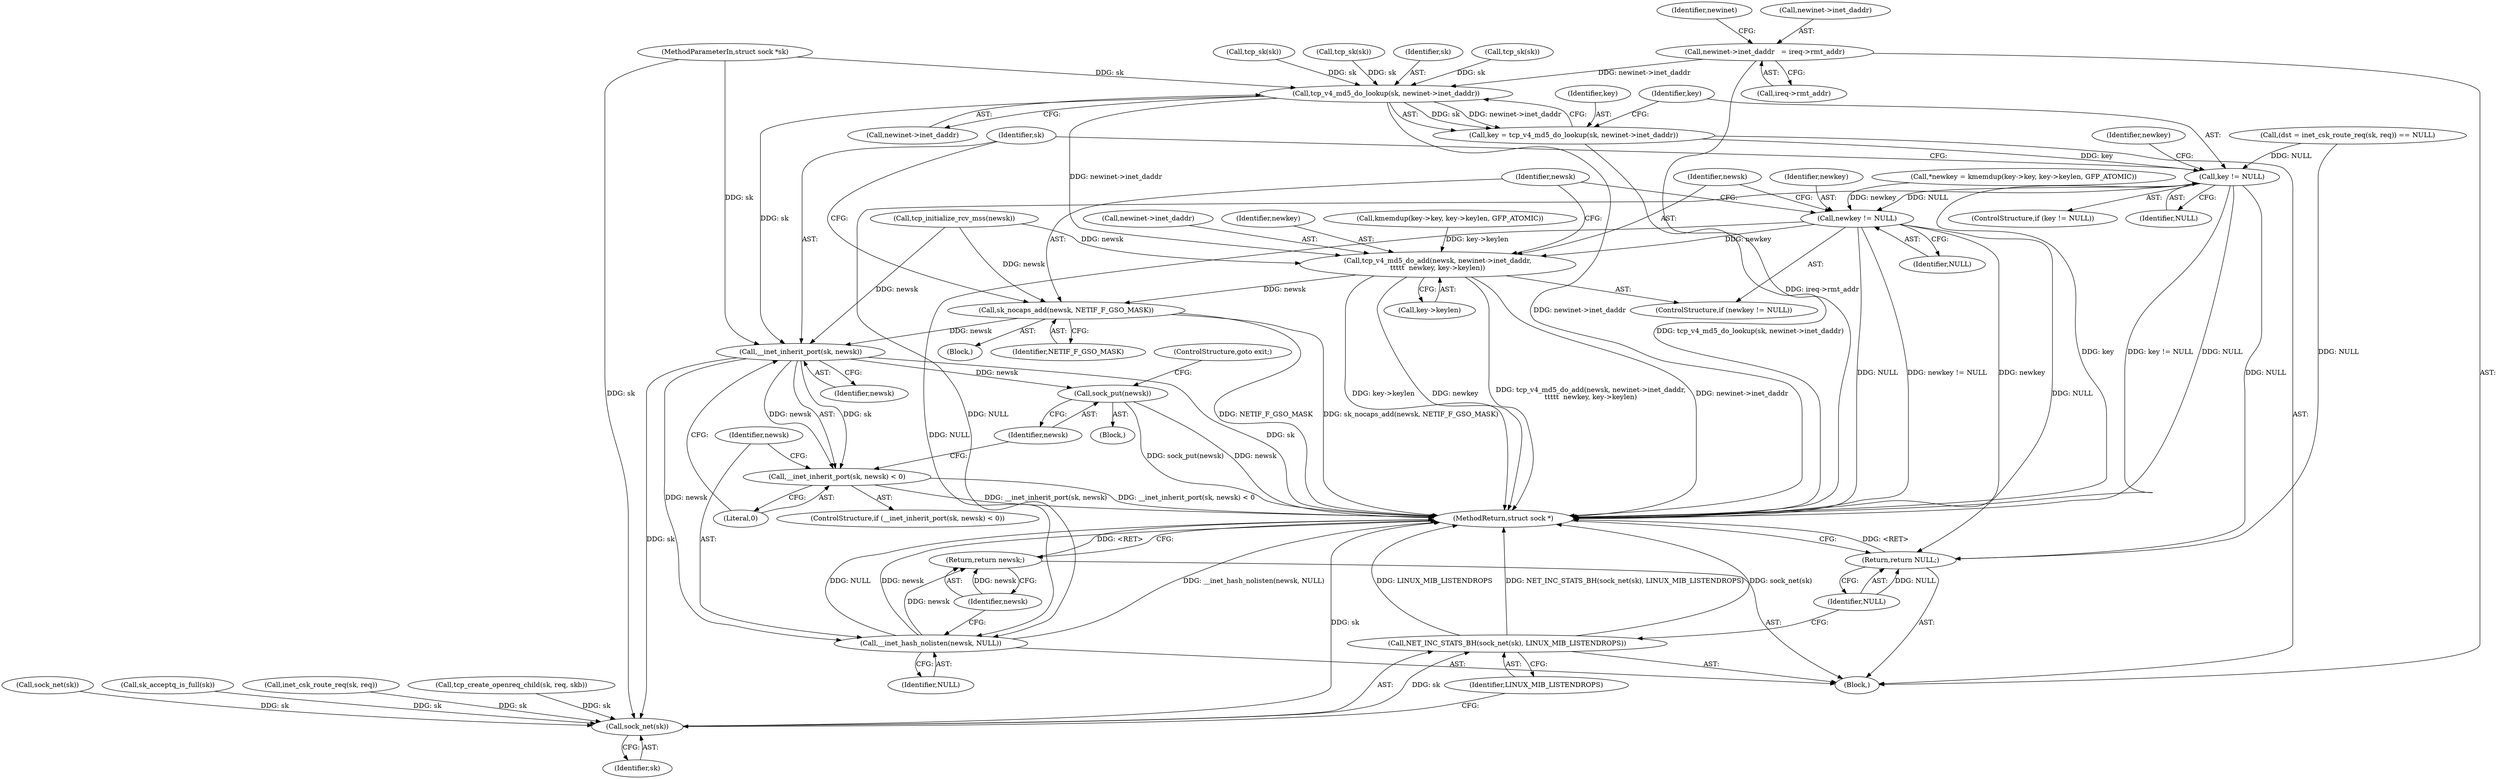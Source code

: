 digraph "0_linux_f6d8bd051c391c1c0458a30b2a7abcd939329259_31@pointer" {
"1000159" [label="(Call,newinet->inet_daddr   = ireq->rmt_addr)"];
"1000279" [label="(Call,tcp_v4_md5_do_lookup(sk, newinet->inet_daddr))"];
"1000277" [label="(Call,key = tcp_v4_md5_do_lookup(sk, newinet->inet_daddr))"];
"1000285" [label="(Call,key != NULL)"];
"1000301" [label="(Call,newkey != NULL)"];
"1000304" [label="(Call,tcp_v4_md5_do_add(newsk, newinet->inet_daddr,\n\t\t\t\t\t  newkey, key->keylen))"];
"1000313" [label="(Call,sk_nocaps_add(newsk, NETIF_F_GSO_MASK))"];
"1000318" [label="(Call,__inet_inherit_port(sk, newsk))"];
"1000317" [label="(Call,__inet_inherit_port(sk, newsk) < 0)"];
"1000323" [label="(Call,sock_put(newsk))"];
"1000326" [label="(Call,__inet_hash_nolisten(newsk, NULL))"];
"1000329" [label="(Return,return newsk;)"];
"1000341" [label="(Call,sock_net(sk))"];
"1000340" [label="(Call,NET_INC_STATS_BH(sock_net(sk), LINUX_MIB_LISTENDROPS))"];
"1000344" [label="(Return,return NULL;)"];
"1000285" [label="(Call,key != NULL)"];
"1000324" [label="(Identifier,newsk)"];
"1000343" [label="(Identifier,LINUX_MIB_LISTENDROPS)"];
"1000326" [label="(Call,__inet_hash_nolisten(newsk, NULL))"];
"1000277" [label="(Call,key = tcp_v4_md5_do_lookup(sk, newinet->inet_daddr))"];
"1000279" [label="(Call,tcp_v4_md5_do_lookup(sk, newinet->inet_daddr))"];
"1000302" [label="(Identifier,newkey)"];
"1000291" [label="(Identifier,newkey)"];
"1000163" [label="(Call,ireq->rmt_addr)"];
"1000315" [label="(Identifier,NETIF_F_GSO_MASK)"];
"1000303" [label="(Identifier,NULL)"];
"1000278" [label="(Identifier,key)"];
"1000340" [label="(Call,NET_INC_STATS_BH(sock_net(sk), LINUX_MIB_LISTENDROPS))"];
"1000288" [label="(Block,)"];
"1000327" [label="(Identifier,newsk)"];
"1000251" [label="(Call,tcp_sk(sk))"];
"1000333" [label="(Call,sock_net(sk))"];
"1000114" [label="(Call,sk_acceptq_is_full(sk))"];
"1000286" [label="(Identifier,key)"];
"1000325" [label="(ControlStructure,goto exit;)"];
"1000275" [label="(Call,tcp_initialize_rcv_mss(newsk))"];
"1000124" [label="(Call,inet_csk_route_req(sk, req))"];
"1000284" [label="(ControlStructure,if (key != NULL))"];
"1000258" [label="(Call,tcp_sk(sk))"];
"1000319" [label="(Identifier,sk)"];
"1000328" [label="(Identifier,NULL)"];
"1000323" [label="(Call,sock_put(newsk))"];
"1000300" [label="(ControlStructure,if (newkey != NULL))"];
"1000304" [label="(Call,tcp_v4_md5_do_add(newsk, newinet->inet_daddr,\n\t\t\t\t\t  newkey, key->keylen))"];
"1000346" [label="(MethodReturn,struct sock *)"];
"1000342" [label="(Identifier,sk)"];
"1000322" [label="(Block,)"];
"1000168" [label="(Identifier,newinet)"];
"1000320" [label="(Identifier,newsk)"];
"1000301" [label="(Call,newkey != NULL)"];
"1000318" [label="(Call,__inet_inherit_port(sk, newsk))"];
"1000281" [label="(Call,newinet->inet_daddr)"];
"1000131" [label="(Call,tcp_create_openreq_child(sk, req, skb))"];
"1000345" [label="(Identifier,NULL)"];
"1000306" [label="(Call,newinet->inet_daddr)"];
"1000159" [label="(Call,newinet->inet_daddr   = ireq->rmt_addr)"];
"1000287" [label="(Identifier,NULL)"];
"1000344" [label="(Return,return NULL;)"];
"1000310" [label="(Call,key->keylen)"];
"1000313" [label="(Call,sk_nocaps_add(newsk, NETIF_F_GSO_MASK))"];
"1000280" [label="(Identifier,sk)"];
"1000317" [label="(Call,__inet_inherit_port(sk, newsk) < 0)"];
"1000107" [label="(Block,)"];
"1000321" [label="(Literal,0)"];
"1000271" [label="(Call,tcp_sk(sk))"];
"1000341" [label="(Call,sock_net(sk))"];
"1000330" [label="(Identifier,newsk)"];
"1000316" [label="(ControlStructure,if (__inet_inherit_port(sk, newsk) < 0))"];
"1000329" [label="(Return,return newsk;)"];
"1000103" [label="(MethodParameterIn,struct sock *sk)"];
"1000160" [label="(Call,newinet->inet_daddr)"];
"1000314" [label="(Identifier,newsk)"];
"1000309" [label="(Identifier,newkey)"];
"1000121" [label="(Call,(dst = inet_csk_route_req(sk, req)) == NULL)"];
"1000305" [label="(Identifier,newsk)"];
"1000292" [label="(Call,kmemdup(key->key, key->keylen, GFP_ATOMIC))"];
"1000290" [label="(Call,*newkey = kmemdup(key->key, key->keylen, GFP_ATOMIC))"];
"1000159" -> "1000107"  [label="AST: "];
"1000159" -> "1000163"  [label="CFG: "];
"1000160" -> "1000159"  [label="AST: "];
"1000163" -> "1000159"  [label="AST: "];
"1000168" -> "1000159"  [label="CFG: "];
"1000159" -> "1000346"  [label="DDG: ireq->rmt_addr"];
"1000159" -> "1000279"  [label="DDG: newinet->inet_daddr"];
"1000279" -> "1000277"  [label="AST: "];
"1000279" -> "1000281"  [label="CFG: "];
"1000280" -> "1000279"  [label="AST: "];
"1000281" -> "1000279"  [label="AST: "];
"1000277" -> "1000279"  [label="CFG: "];
"1000279" -> "1000346"  [label="DDG: newinet->inet_daddr"];
"1000279" -> "1000277"  [label="DDG: sk"];
"1000279" -> "1000277"  [label="DDG: newinet->inet_daddr"];
"1000258" -> "1000279"  [label="DDG: sk"];
"1000271" -> "1000279"  [label="DDG: sk"];
"1000251" -> "1000279"  [label="DDG: sk"];
"1000103" -> "1000279"  [label="DDG: sk"];
"1000279" -> "1000304"  [label="DDG: newinet->inet_daddr"];
"1000279" -> "1000318"  [label="DDG: sk"];
"1000277" -> "1000107"  [label="AST: "];
"1000278" -> "1000277"  [label="AST: "];
"1000286" -> "1000277"  [label="CFG: "];
"1000277" -> "1000346"  [label="DDG: tcp_v4_md5_do_lookup(sk, newinet->inet_daddr)"];
"1000277" -> "1000285"  [label="DDG: key"];
"1000285" -> "1000284"  [label="AST: "];
"1000285" -> "1000287"  [label="CFG: "];
"1000286" -> "1000285"  [label="AST: "];
"1000287" -> "1000285"  [label="AST: "];
"1000291" -> "1000285"  [label="CFG: "];
"1000319" -> "1000285"  [label="CFG: "];
"1000285" -> "1000346"  [label="DDG: key"];
"1000285" -> "1000346"  [label="DDG: key != NULL"];
"1000285" -> "1000346"  [label="DDG: NULL"];
"1000121" -> "1000285"  [label="DDG: NULL"];
"1000285" -> "1000301"  [label="DDG: NULL"];
"1000285" -> "1000326"  [label="DDG: NULL"];
"1000285" -> "1000344"  [label="DDG: NULL"];
"1000301" -> "1000300"  [label="AST: "];
"1000301" -> "1000303"  [label="CFG: "];
"1000302" -> "1000301"  [label="AST: "];
"1000303" -> "1000301"  [label="AST: "];
"1000305" -> "1000301"  [label="CFG: "];
"1000314" -> "1000301"  [label="CFG: "];
"1000301" -> "1000346"  [label="DDG: NULL"];
"1000301" -> "1000346"  [label="DDG: newkey != NULL"];
"1000301" -> "1000346"  [label="DDG: newkey"];
"1000290" -> "1000301"  [label="DDG: newkey"];
"1000301" -> "1000304"  [label="DDG: newkey"];
"1000301" -> "1000326"  [label="DDG: NULL"];
"1000301" -> "1000344"  [label="DDG: NULL"];
"1000304" -> "1000300"  [label="AST: "];
"1000304" -> "1000310"  [label="CFG: "];
"1000305" -> "1000304"  [label="AST: "];
"1000306" -> "1000304"  [label="AST: "];
"1000309" -> "1000304"  [label="AST: "];
"1000310" -> "1000304"  [label="AST: "];
"1000314" -> "1000304"  [label="CFG: "];
"1000304" -> "1000346"  [label="DDG: key->keylen"];
"1000304" -> "1000346"  [label="DDG: newkey"];
"1000304" -> "1000346"  [label="DDG: tcp_v4_md5_do_add(newsk, newinet->inet_daddr,\n\t\t\t\t\t  newkey, key->keylen)"];
"1000304" -> "1000346"  [label="DDG: newinet->inet_daddr"];
"1000275" -> "1000304"  [label="DDG: newsk"];
"1000292" -> "1000304"  [label="DDG: key->keylen"];
"1000304" -> "1000313"  [label="DDG: newsk"];
"1000313" -> "1000288"  [label="AST: "];
"1000313" -> "1000315"  [label="CFG: "];
"1000314" -> "1000313"  [label="AST: "];
"1000315" -> "1000313"  [label="AST: "];
"1000319" -> "1000313"  [label="CFG: "];
"1000313" -> "1000346"  [label="DDG: NETIF_F_GSO_MASK"];
"1000313" -> "1000346"  [label="DDG: sk_nocaps_add(newsk, NETIF_F_GSO_MASK)"];
"1000275" -> "1000313"  [label="DDG: newsk"];
"1000313" -> "1000318"  [label="DDG: newsk"];
"1000318" -> "1000317"  [label="AST: "];
"1000318" -> "1000320"  [label="CFG: "];
"1000319" -> "1000318"  [label="AST: "];
"1000320" -> "1000318"  [label="AST: "];
"1000321" -> "1000318"  [label="CFG: "];
"1000318" -> "1000346"  [label="DDG: sk"];
"1000318" -> "1000317"  [label="DDG: sk"];
"1000318" -> "1000317"  [label="DDG: newsk"];
"1000103" -> "1000318"  [label="DDG: sk"];
"1000275" -> "1000318"  [label="DDG: newsk"];
"1000318" -> "1000323"  [label="DDG: newsk"];
"1000318" -> "1000326"  [label="DDG: newsk"];
"1000318" -> "1000341"  [label="DDG: sk"];
"1000317" -> "1000316"  [label="AST: "];
"1000317" -> "1000321"  [label="CFG: "];
"1000321" -> "1000317"  [label="AST: "];
"1000324" -> "1000317"  [label="CFG: "];
"1000327" -> "1000317"  [label="CFG: "];
"1000317" -> "1000346"  [label="DDG: __inet_inherit_port(sk, newsk)"];
"1000317" -> "1000346"  [label="DDG: __inet_inherit_port(sk, newsk) < 0"];
"1000323" -> "1000322"  [label="AST: "];
"1000323" -> "1000324"  [label="CFG: "];
"1000324" -> "1000323"  [label="AST: "];
"1000325" -> "1000323"  [label="CFG: "];
"1000323" -> "1000346"  [label="DDG: newsk"];
"1000323" -> "1000346"  [label="DDG: sock_put(newsk)"];
"1000326" -> "1000107"  [label="AST: "];
"1000326" -> "1000328"  [label="CFG: "];
"1000327" -> "1000326"  [label="AST: "];
"1000328" -> "1000326"  [label="AST: "];
"1000330" -> "1000326"  [label="CFG: "];
"1000326" -> "1000346"  [label="DDG: __inet_hash_nolisten(newsk, NULL)"];
"1000326" -> "1000346"  [label="DDG: NULL"];
"1000326" -> "1000346"  [label="DDG: newsk"];
"1000326" -> "1000329"  [label="DDG: newsk"];
"1000329" -> "1000107"  [label="AST: "];
"1000329" -> "1000330"  [label="CFG: "];
"1000330" -> "1000329"  [label="AST: "];
"1000346" -> "1000329"  [label="CFG: "];
"1000329" -> "1000346"  [label="DDG: <RET>"];
"1000330" -> "1000329"  [label="DDG: newsk"];
"1000341" -> "1000340"  [label="AST: "];
"1000341" -> "1000342"  [label="CFG: "];
"1000342" -> "1000341"  [label="AST: "];
"1000343" -> "1000341"  [label="CFG: "];
"1000341" -> "1000346"  [label="DDG: sk"];
"1000341" -> "1000340"  [label="DDG: sk"];
"1000333" -> "1000341"  [label="DDG: sk"];
"1000124" -> "1000341"  [label="DDG: sk"];
"1000131" -> "1000341"  [label="DDG: sk"];
"1000114" -> "1000341"  [label="DDG: sk"];
"1000103" -> "1000341"  [label="DDG: sk"];
"1000340" -> "1000107"  [label="AST: "];
"1000340" -> "1000343"  [label="CFG: "];
"1000343" -> "1000340"  [label="AST: "];
"1000345" -> "1000340"  [label="CFG: "];
"1000340" -> "1000346"  [label="DDG: LINUX_MIB_LISTENDROPS"];
"1000340" -> "1000346"  [label="DDG: NET_INC_STATS_BH(sock_net(sk), LINUX_MIB_LISTENDROPS)"];
"1000340" -> "1000346"  [label="DDG: sock_net(sk)"];
"1000344" -> "1000107"  [label="AST: "];
"1000344" -> "1000345"  [label="CFG: "];
"1000345" -> "1000344"  [label="AST: "];
"1000346" -> "1000344"  [label="CFG: "];
"1000344" -> "1000346"  [label="DDG: <RET>"];
"1000345" -> "1000344"  [label="DDG: NULL"];
"1000121" -> "1000344"  [label="DDG: NULL"];
}
